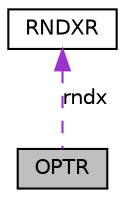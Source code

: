 digraph G
{
  edge [fontname="Helvetica",fontsize="10",labelfontname="Helvetica",labelfontsize="10"];
  node [fontname="Helvetica",fontsize="10",shape=record];
  Node1 [label="OPTR",height=0.2,width=0.4,color="black", fillcolor="grey75", style="filled" fontcolor="black"];
  Node2 -> Node1 [dir=back,color="darkorchid3",fontsize="10",style="dashed",label="rndx",fontname="Helvetica"];
  Node2 [label="RNDXR",height=0.2,width=0.4,color="black", fillcolor="white", style="filled",URL="$structRNDXR.html"];
}
